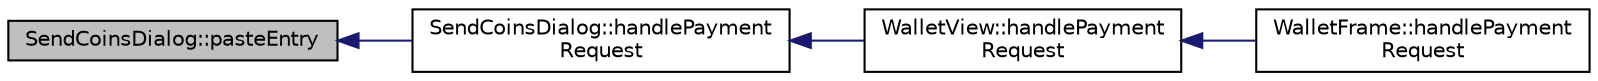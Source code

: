 digraph "SendCoinsDialog::pasteEntry"
{
  edge [fontname="Helvetica",fontsize="10",labelfontname="Helvetica",labelfontsize="10"];
  node [fontname="Helvetica",fontsize="10",shape=record];
  rankdir="LR";
  Node974 [label="SendCoinsDialog::pasteEntry",height=0.2,width=0.4,color="black", fillcolor="grey75", style="filled", fontcolor="black"];
  Node974 -> Node975 [dir="back",color="midnightblue",fontsize="10",style="solid",fontname="Helvetica"];
  Node975 [label="SendCoinsDialog::handlePayment\lRequest",height=0.2,width=0.4,color="black", fillcolor="white", style="filled",URL="$class_send_coins_dialog.html#a82ed6a3badadaa523415e1924ebd292a"];
  Node975 -> Node976 [dir="back",color="midnightblue",fontsize="10",style="solid",fontname="Helvetica"];
  Node976 [label="WalletView::handlePayment\lRequest",height=0.2,width=0.4,color="black", fillcolor="white", style="filled",URL="$class_wallet_view.html#a0ae21d91a9d7755026ce2a6846cef68d"];
  Node976 -> Node977 [dir="back",color="midnightblue",fontsize="10",style="solid",fontname="Helvetica"];
  Node977 [label="WalletFrame::handlePayment\lRequest",height=0.2,width=0.4,color="black", fillcolor="white", style="filled",URL="$class_wallet_frame.html#aa8c5b10f2240df164795619ca41c619c"];
}
